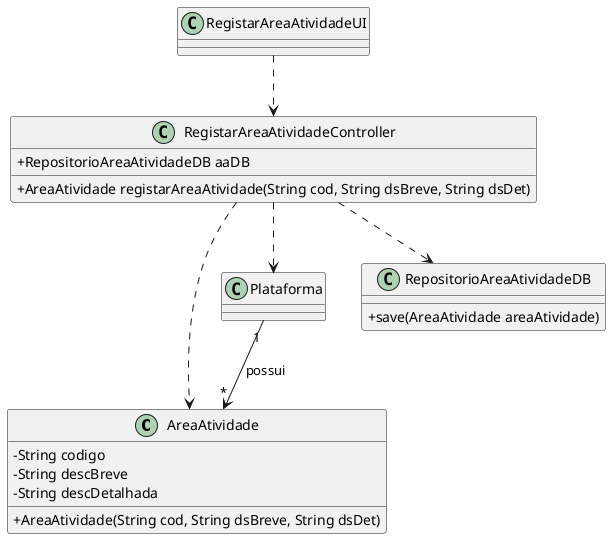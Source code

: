 @startuml
skinparam classAttributeIconSize 0
class AreaAtividade {
  -String codigo
  -String descBreve
  -String descDetalhada
  +AreaAtividade(String cod, String dsBreve, String dsDet)
}

class Plataforma {
}


class RegistarAreaAtividadeController {
  +AreaAtividade registarAreaAtividade(String cod, String dsBreve, String dsDet)
  +RepositorioAreaAtividadeDB aaDB
}

class RepositorioAreaAtividadeDB {
  +save(AreaAtividade areaAtividade)
}

class RegistarAreaAtividadeUI {
  
}

RegistarAreaAtividadeUI ..> RegistarAreaAtividadeController
RegistarAreaAtividadeController ..> Plataforma
RegistarAreaAtividadeController ..> AreaAtividade
RegistarAreaAtividadeController ..> RepositorioAreaAtividadeDB

Plataforma "1" --> "*" AreaAtividade : possui


@enduml